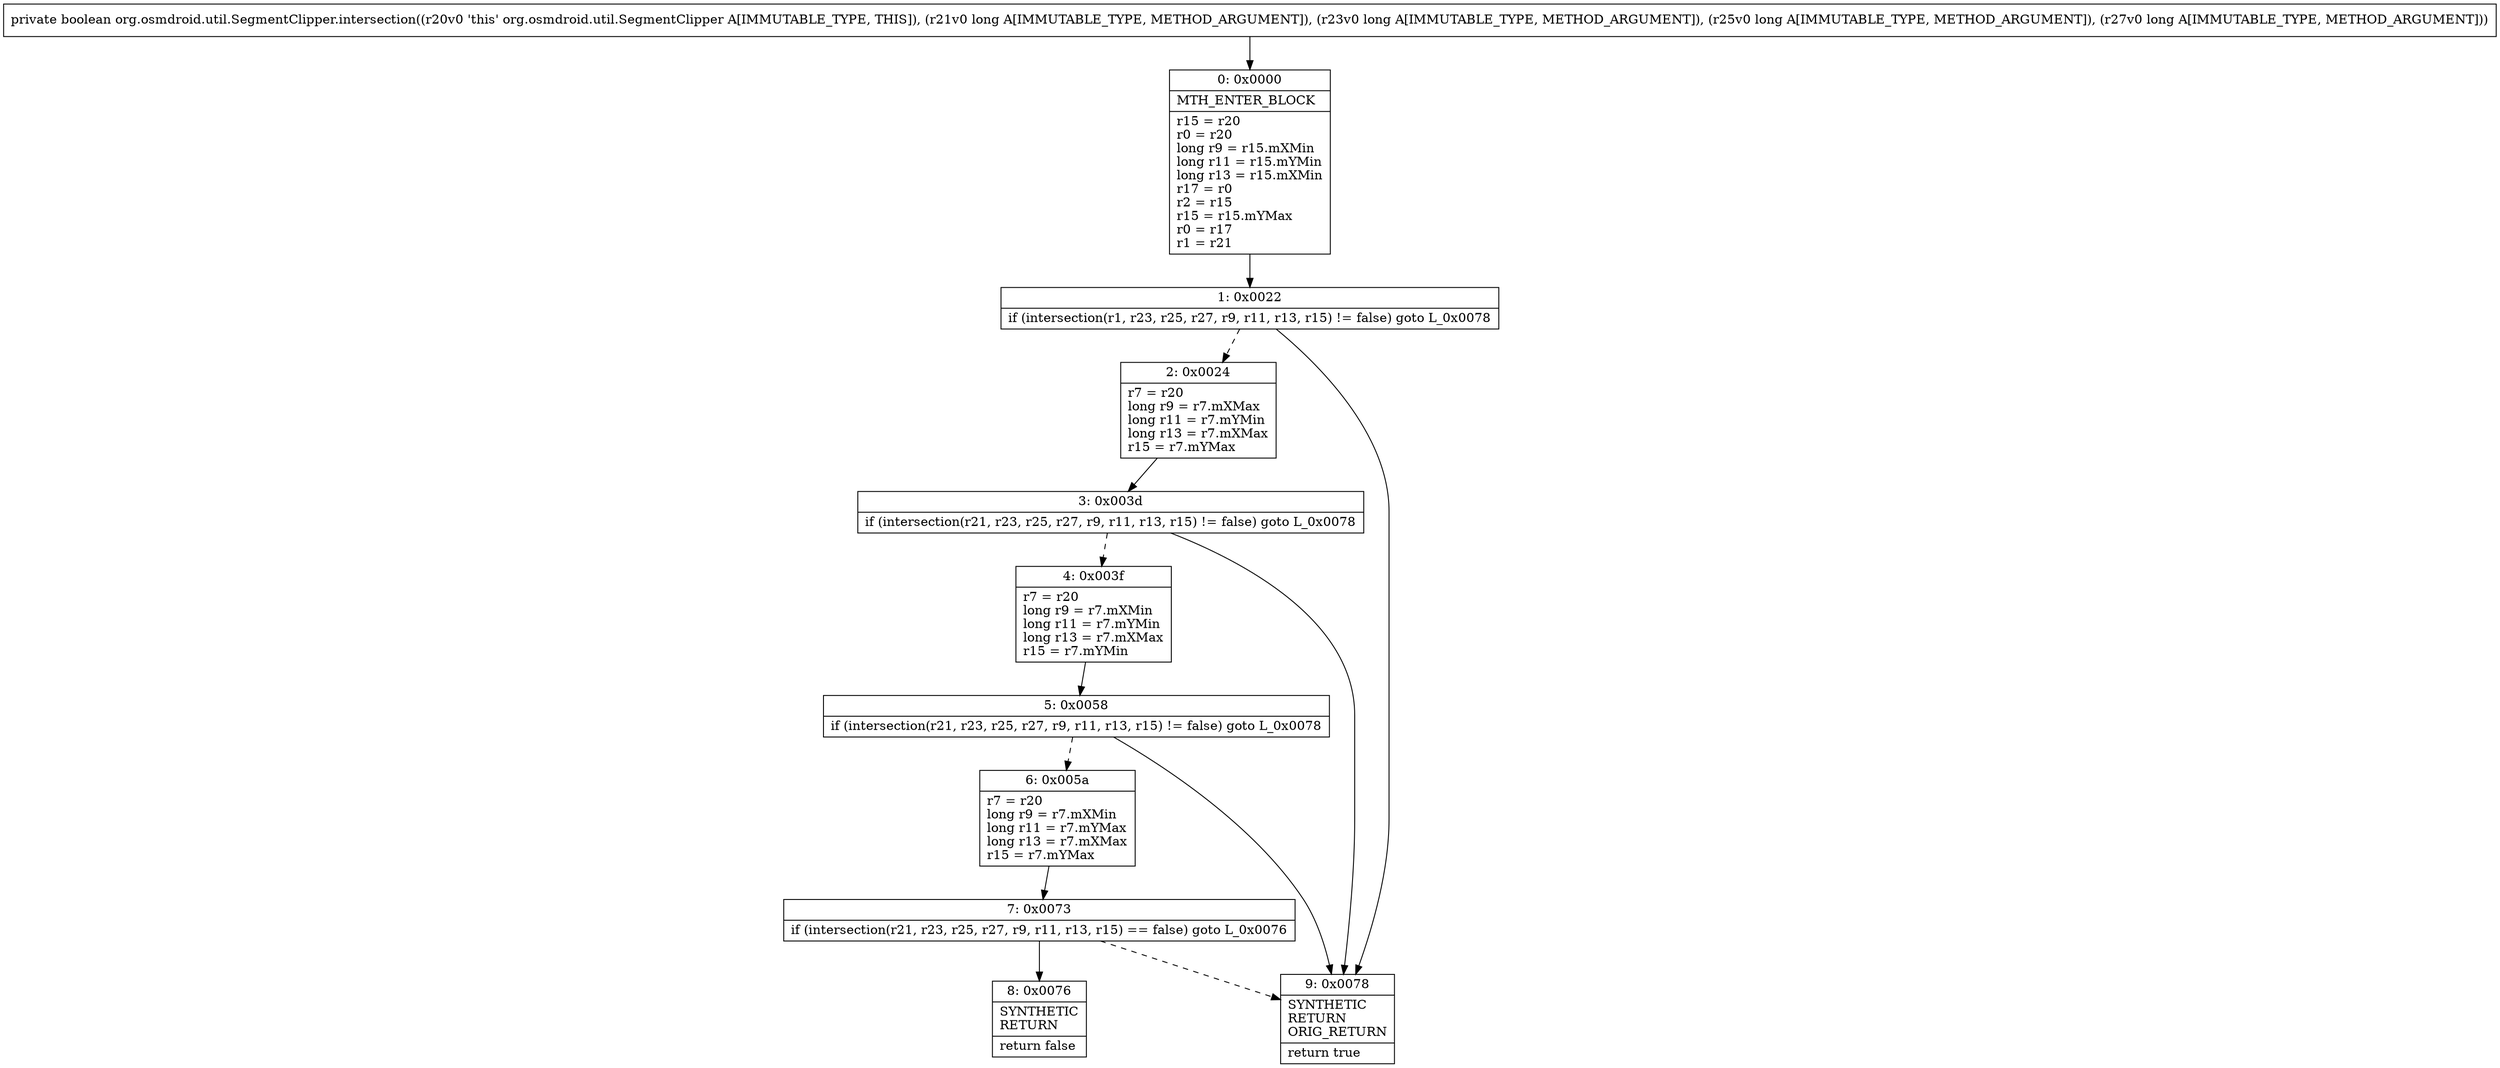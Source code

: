 digraph "CFG fororg.osmdroid.util.SegmentClipper.intersection(JJJJ)Z" {
Node_0 [shape=record,label="{0\:\ 0x0000|MTH_ENTER_BLOCK\l|r15 = r20\lr0 = r20\llong r9 = r15.mXMin\llong r11 = r15.mYMin\llong r13 = r15.mXMin\lr17 = r0\lr2 = r15\lr15 = r15.mYMax\lr0 = r17\lr1 = r21\l}"];
Node_1 [shape=record,label="{1\:\ 0x0022|if (intersection(r1, r23, r25, r27, r9, r11, r13, r15) != false) goto L_0x0078\l}"];
Node_2 [shape=record,label="{2\:\ 0x0024|r7 = r20\llong r9 = r7.mXMax\llong r11 = r7.mYMin\llong r13 = r7.mXMax\lr15 = r7.mYMax\l}"];
Node_3 [shape=record,label="{3\:\ 0x003d|if (intersection(r21, r23, r25, r27, r9, r11, r13, r15) != false) goto L_0x0078\l}"];
Node_4 [shape=record,label="{4\:\ 0x003f|r7 = r20\llong r9 = r7.mXMin\llong r11 = r7.mYMin\llong r13 = r7.mXMax\lr15 = r7.mYMin\l}"];
Node_5 [shape=record,label="{5\:\ 0x0058|if (intersection(r21, r23, r25, r27, r9, r11, r13, r15) != false) goto L_0x0078\l}"];
Node_6 [shape=record,label="{6\:\ 0x005a|r7 = r20\llong r9 = r7.mXMin\llong r11 = r7.mYMax\llong r13 = r7.mXMax\lr15 = r7.mYMax\l}"];
Node_7 [shape=record,label="{7\:\ 0x0073|if (intersection(r21, r23, r25, r27, r9, r11, r13, r15) == false) goto L_0x0076\l}"];
Node_8 [shape=record,label="{8\:\ 0x0076|SYNTHETIC\lRETURN\l|return false\l}"];
Node_9 [shape=record,label="{9\:\ 0x0078|SYNTHETIC\lRETURN\lORIG_RETURN\l|return true\l}"];
MethodNode[shape=record,label="{private boolean org.osmdroid.util.SegmentClipper.intersection((r20v0 'this' org.osmdroid.util.SegmentClipper A[IMMUTABLE_TYPE, THIS]), (r21v0 long A[IMMUTABLE_TYPE, METHOD_ARGUMENT]), (r23v0 long A[IMMUTABLE_TYPE, METHOD_ARGUMENT]), (r25v0 long A[IMMUTABLE_TYPE, METHOD_ARGUMENT]), (r27v0 long A[IMMUTABLE_TYPE, METHOD_ARGUMENT])) }"];
MethodNode -> Node_0;
Node_0 -> Node_1;
Node_1 -> Node_2[style=dashed];
Node_1 -> Node_9;
Node_2 -> Node_3;
Node_3 -> Node_4[style=dashed];
Node_3 -> Node_9;
Node_4 -> Node_5;
Node_5 -> Node_6[style=dashed];
Node_5 -> Node_9;
Node_6 -> Node_7;
Node_7 -> Node_8;
Node_7 -> Node_9[style=dashed];
}

